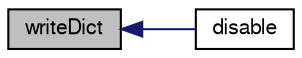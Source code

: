 digraph "writeDict"
{
  bgcolor="transparent";
  edge [fontname="FreeSans",fontsize="10",labelfontname="FreeSans",labelfontsize="10"];
  node [fontname="FreeSans",fontsize="10",shape=record];
  rankdir="LR";
  Node457 [label="writeDict",height=0.2,width=0.4,color="black", fillcolor="grey75", style="filled", fontcolor="black"];
  Node457 -> Node458 [dir="back",color="midnightblue",fontsize="10",style="solid",fontname="FreeSans"];
  Node458 [label="disable",height=0.2,width=0.4,color="black",URL="$a21610.html#a22786ff824623577fecc60a9d5acebc5",tooltip="Activate mesh modifier. "];
}
